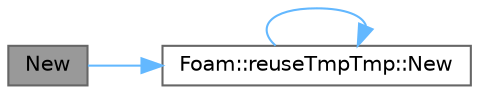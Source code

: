 digraph "New"
{
 // LATEX_PDF_SIZE
  bgcolor="transparent";
  edge [fontname=Helvetica,fontsize=10,labelfontname=Helvetica,labelfontsize=10];
  node [fontname=Helvetica,fontsize=10,shape=box,height=0.2,width=0.4];
  rankdir="LR";
  Node1 [id="Node000001",label="New",height=0.2,width=0.4,color="gray40", fillcolor="grey60", style="filled", fontcolor="black",tooltip=" "];
  Node1 -> Node2 [id="edge1_Node000001_Node000002",color="steelblue1",style="solid",tooltip=" "];
  Node2 [id="Node000002",label="Foam::reuseTmpTmp::New",height=0.2,width=0.4,color="grey40", fillcolor="white", style="filled",URL="$structFoam_1_1reuseTmpTmp.html#a309c15d367be48c561718c239fafdbe7",tooltip=" "];
  Node2 -> Node2 [id="edge2_Node000002_Node000002",color="steelblue1",style="solid",tooltip=" "];
}

